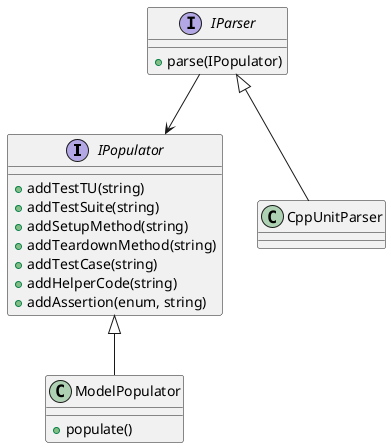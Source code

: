 @startuml
interface IPopulator {
	+ addTestTU(string)
	+ addTestSuite(string)
	+ addSetupMethod(string)
	+ addTeardownMethod(string)
	+ addTestCase(string)
	+ addHelperCode(string)
	+ addAssertion(enum, string)
}

class ModelPopulator {
	+ populate()
}

ModelPopulator -up-|> IPopulator

interface IParser {
	+ parse(IPopulator)
}

IParser --> IPopulator

CppUnitParser -up-|> IParser
@enduml